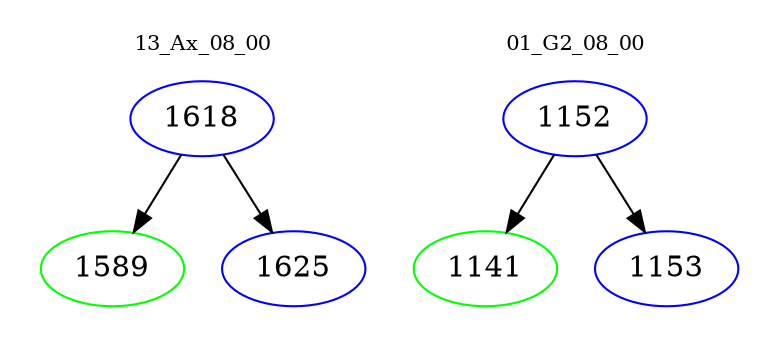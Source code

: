 digraph{
subgraph cluster_0 {
color = white
label = "13_Ax_08_00";
fontsize=10;
T0_1618 [label="1618", color="blue"]
T0_1618 -> T0_1589 [color="black"]
T0_1589 [label="1589", color="green"]
T0_1618 -> T0_1625 [color="black"]
T0_1625 [label="1625", color="blue"]
}
subgraph cluster_1 {
color = white
label = "01_G2_08_00";
fontsize=10;
T1_1152 [label="1152", color="blue"]
T1_1152 -> T1_1141 [color="black"]
T1_1141 [label="1141", color="green"]
T1_1152 -> T1_1153 [color="black"]
T1_1153 [label="1153", color="blue"]
}
}
